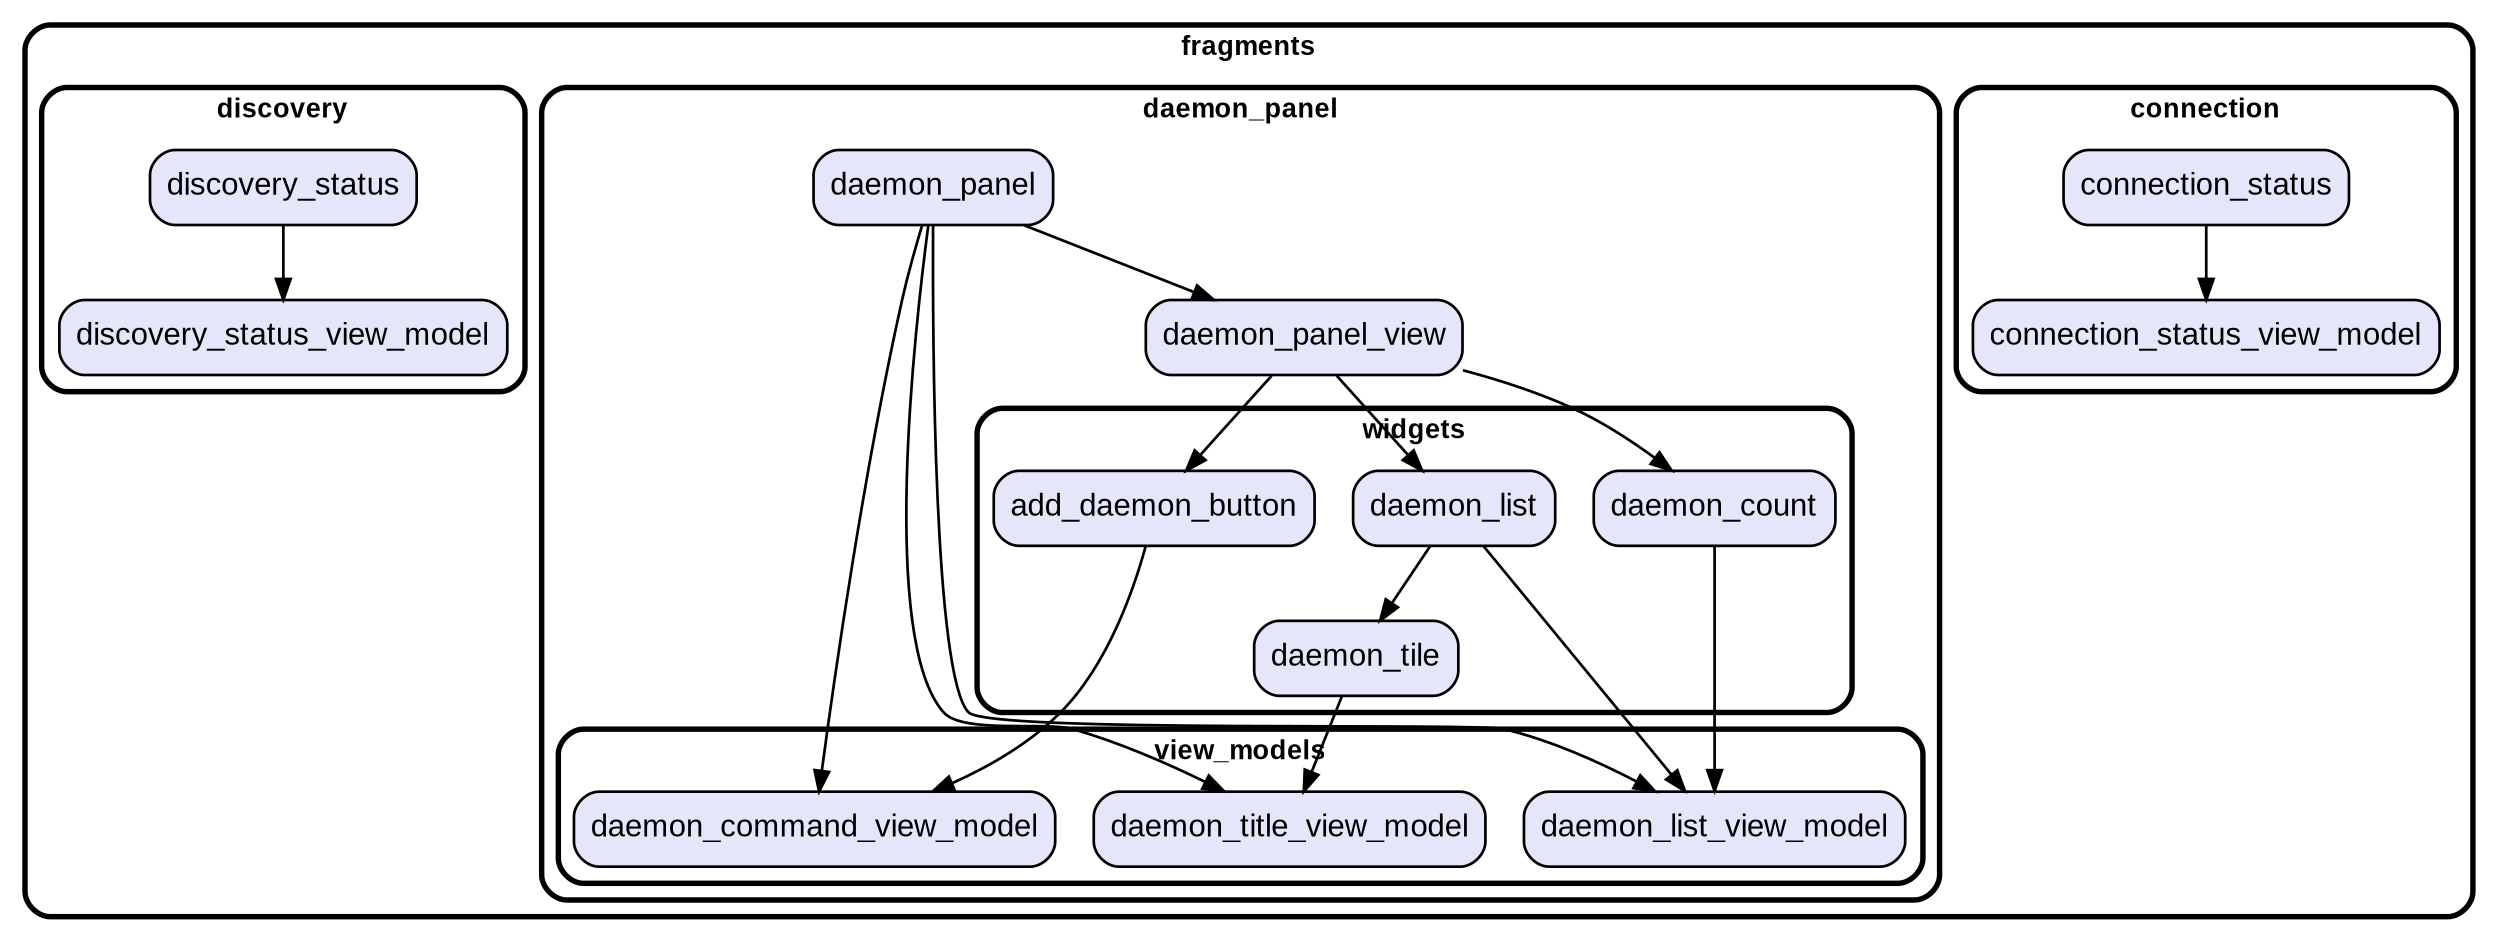 digraph "" {
  graph [style=rounded fontname="Arial Black" fontsize=13 penwidth=2.6];
  node [shape=rect style="filled,rounded" fontname=Arial fontsize=15 fillcolor=Lavender penwidth=1.3];
  edge [penwidth=1.3];
  "/connection/connection_status_view_model.dart" [label="connection_status_view_model"];
  "/connection/connection_status.dart" [label="connection_status"];
  "/daemon_panel/view_models/daemon_command_view_model.dart" [label="daemon_command_view_model"];
  "/daemon_panel/view_models/daemon_title_view_model.dart" [label="daemon_title_view_model"];
  "/daemon_panel/view_models/daemon_list_view_model.dart" [label="daemon_list_view_model"];
  "/daemon_panel/daemon_panel.dart" [label="daemon_panel"];
  "/daemon_panel/daemon_panel_view.dart" [label="daemon_panel_view"];
  "/daemon_panel/widgets/daemon_tile.dart" [label="daemon_tile"];
  "/daemon_panel/widgets/daemon_list.dart" [label="daemon_list"];
  "/daemon_panel/widgets/daemon_count.dart" [label="daemon_count"];
  "/daemon_panel/widgets/add_daemon_button.dart" [label="add_daemon_button"];
  "/discovery/discovery_status.dart" [label="discovery_status"];
  "/discovery/discovery_status_view_model.dart" [label="discovery_status_view_model"];
  subgraph "cluster~" {
    label="fragments";
    subgraph "cluster~/connection" {
      label="connection";
      "/connection/connection_status_view_model.dart";
      "/connection/connection_status.dart";
    }
    subgraph "cluster~/daemon_panel" {
      label="daemon_panel";
      "/daemon_panel/daemon_panel.dart";
      "/daemon_panel/daemon_panel_view.dart";
      subgraph "cluster~/daemon_panel/view_models" {
        label="view_models";
        "/daemon_panel/view_models/daemon_command_view_model.dart";
        "/daemon_panel/view_models/daemon_title_view_model.dart";
        "/daemon_panel/view_models/daemon_list_view_model.dart";
      }
      subgraph "cluster~/daemon_panel/widgets" {
        label="widgets";
        "/daemon_panel/widgets/daemon_tile.dart";
        "/daemon_panel/widgets/daemon_list.dart";
        "/daemon_panel/widgets/daemon_count.dart";
        "/daemon_panel/widgets/add_daemon_button.dart";
      }
    }
    subgraph "cluster~/discovery" {
      label="discovery";
      "/discovery/discovery_status.dart";
      "/discovery/discovery_status_view_model.dart";
    }
  }
  "/connection/connection_status.dart" -> "/connection/connection_status_view_model.dart";
  "/daemon_panel/daemon_panel.dart" -> "/daemon_panel/daemon_panel_view.dart";
  "/daemon_panel/daemon_panel.dart" -> "/daemon_panel/view_models/daemon_command_view_model.dart";
  "/daemon_panel/daemon_panel.dart" -> "/daemon_panel/view_models/daemon_list_view_model.dart";
  "/daemon_panel/daemon_panel.dart" -> "/daemon_panel/view_models/daemon_title_view_model.dart";
  "/daemon_panel/daemon_panel_view.dart" -> "/daemon_panel/widgets/add_daemon_button.dart";
  "/daemon_panel/daemon_panel_view.dart" -> "/daemon_panel/widgets/daemon_count.dart";
  "/daemon_panel/daemon_panel_view.dart" -> "/daemon_panel/widgets/daemon_list.dart";
  "/daemon_panel/widgets/daemon_tile.dart" -> "/daemon_panel/view_models/daemon_title_view_model.dart";
  "/daemon_panel/widgets/daemon_list.dart" -> "/daemon_panel/view_models/daemon_list_view_model.dart";
  "/daemon_panel/widgets/daemon_list.dart" -> "/daemon_panel/widgets/daemon_tile.dart";
  "/daemon_panel/widgets/daemon_count.dart" -> "/daemon_panel/view_models/daemon_list_view_model.dart";
  "/daemon_panel/widgets/add_daemon_button.dart" -> "/daemon_panel/view_models/daemon_command_view_model.dart";
  "/discovery/discovery_status.dart" -> "/discovery/discovery_status_view_model.dart";
}
